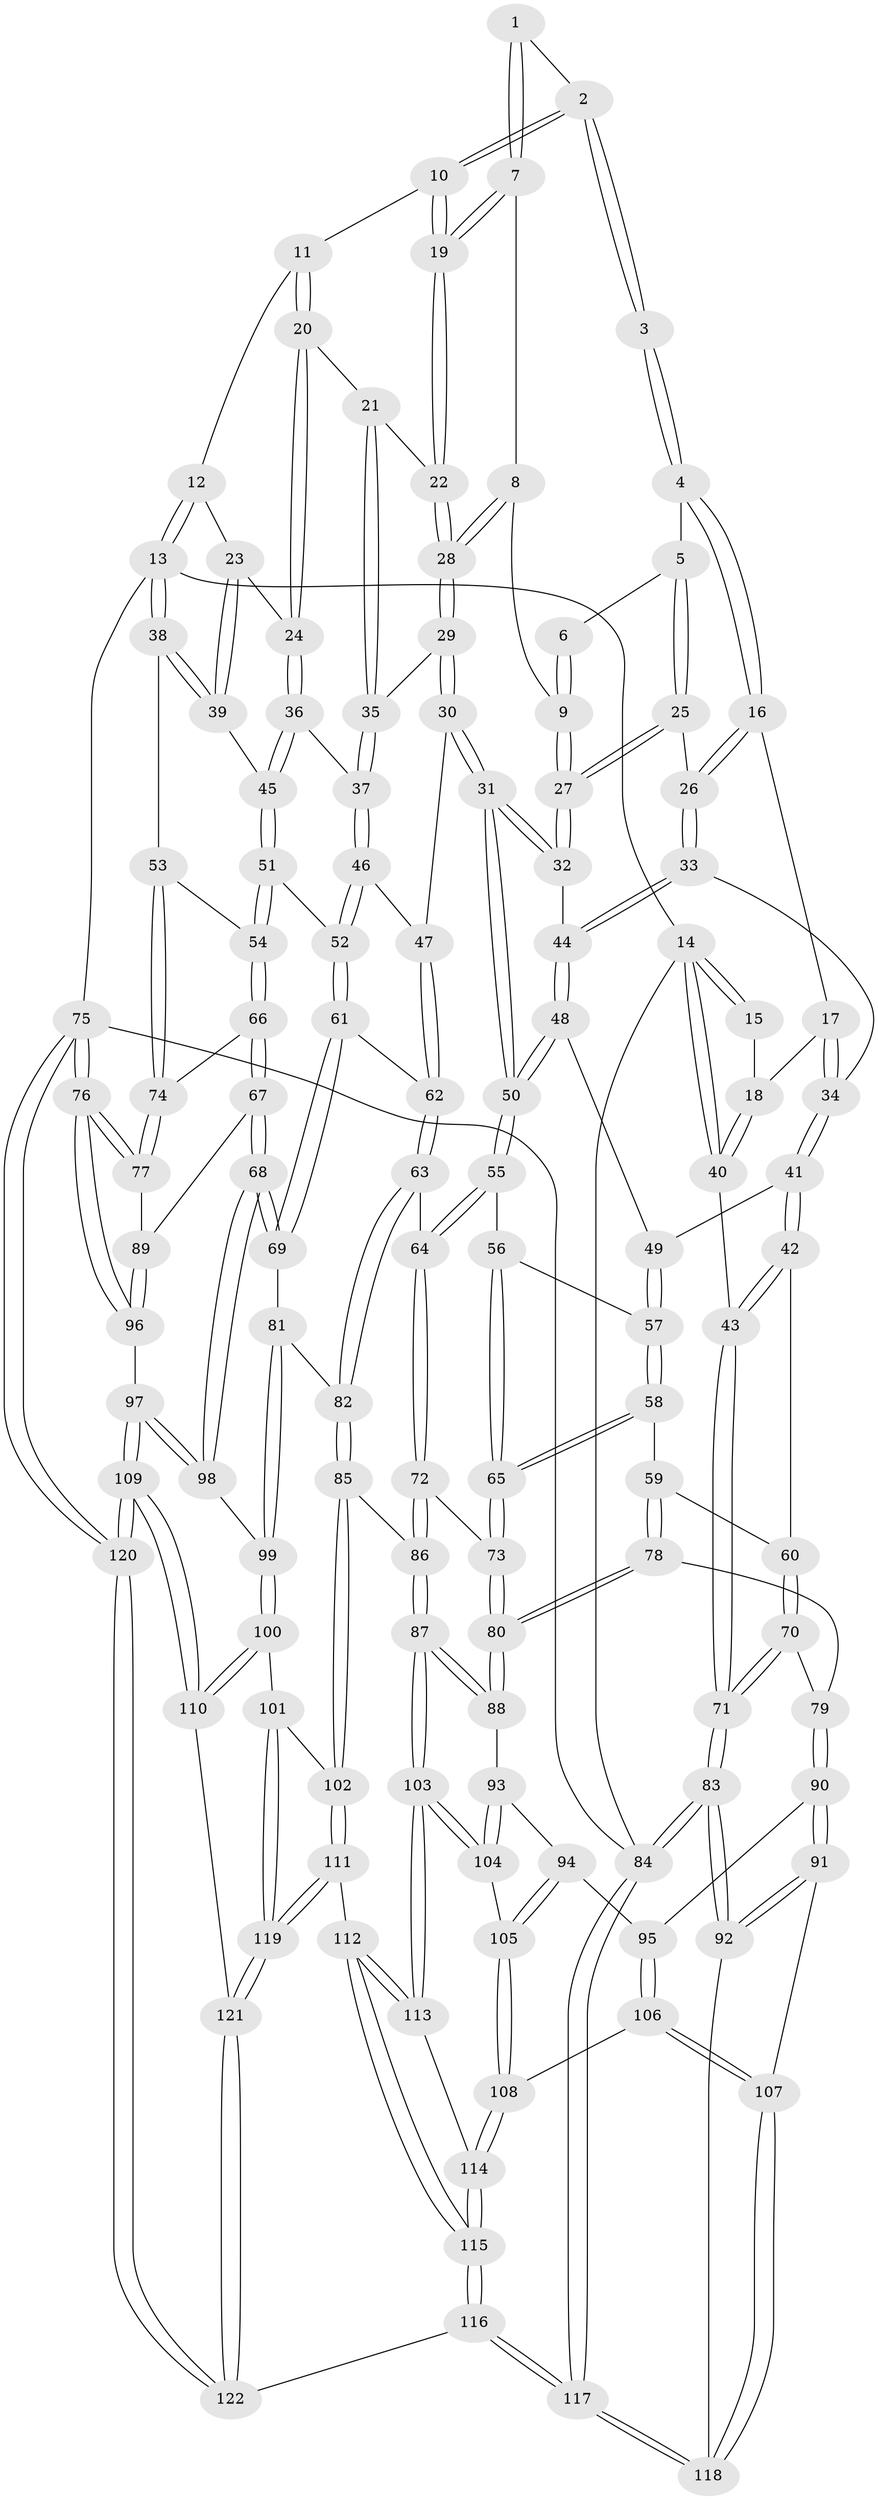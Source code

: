 // Generated by graph-tools (version 1.1) at 2025/51/03/09/25 03:51:00]
// undirected, 122 vertices, 302 edges
graph export_dot {
graph [start="1"]
  node [color=gray90,style=filled];
  1 [pos="+0.47414145300428195+0.04704139671630464"];
  2 [pos="+0.6253955682224637+0"];
  3 [pos="+0.27362009440232443+0"];
  4 [pos="+0.2704878524516047+0"];
  5 [pos="+0.35229392211226124+0.05303210820564279"];
  6 [pos="+0.47046984239924106+0.04783362175144222"];
  7 [pos="+0.4958336584956385+0.09985319497090991"];
  8 [pos="+0.4601898235080335+0.12136733671391348"];
  9 [pos="+0.4262658518071209+0.12343308800108871"];
  10 [pos="+0.6336673420017844+0"];
  11 [pos="+0.8176239904853815+0"];
  12 [pos="+0.8541983526614105+0"];
  13 [pos="+1+0"];
  14 [pos="+0+0"];
  15 [pos="+0.11455212480216595+0"];
  16 [pos="+0.17969301100032983+0.05916096929518609"];
  17 [pos="+0.11834413627846462+0.0967271130010256"];
  18 [pos="+0.04798317507197083+0.1151693559527973"];
  19 [pos="+0.5596044661713724+0.10381397033468623"];
  20 [pos="+0.6921249788538237+0.07683103194709849"];
  21 [pos="+0.6421638051280781+0.14144204101986418"];
  22 [pos="+0.5596735561323335+0.10397025576777547"];
  23 [pos="+0.8390053358698353+0.09591746749175961"];
  24 [pos="+0.7550893495406908+0.2123050028506252"];
  25 [pos="+0.36812792348961626+0.12391592270968946"];
  26 [pos="+0.23295670285810985+0.15612063588040542"];
  27 [pos="+0.3730784076113353+0.13145172015547407"];
  28 [pos="+0.5274690454554407+0.22118871973543985"];
  29 [pos="+0.5272994118651809+0.23277044760346124"];
  30 [pos="+0.5065678034304436+0.33286899124541564"];
  31 [pos="+0.4953901967827785+0.3364040845437224"];
  32 [pos="+0.3822815537894722+0.25907902787732084"];
  33 [pos="+0.2211612270420451+0.2453342403230079"];
  34 [pos="+0.18592247897943487+0.2542158681948105"];
  35 [pos="+0.6448485353555784+0.15201660991962151"];
  36 [pos="+0.7305808302751645+0.270173127419702"];
  37 [pos="+0.7197223547910295+0.27103193490701427"];
  38 [pos="+1+0.23049625142920596"];
  39 [pos="+0.9411782318438146+0.23141139325665794"];
  40 [pos="+0+0.2508192895534144"];
  41 [pos="+0.06164884948367513+0.32716554125538544"];
  42 [pos="+0.016691532556582768+0.3369662793189699"];
  43 [pos="+0+0.2896120454551947"];
  44 [pos="+0.2950951526056325+0.2767736504580473"];
  45 [pos="+0.8158476872994409+0.32331177267941763"];
  46 [pos="+0.5922608367014434+0.3384280897611045"];
  47 [pos="+0.5770384842759101+0.34288757508155854"];
  48 [pos="+0.263754404290654+0.38363798924111003"];
  49 [pos="+0.25250434659574894+0.4055606709267953"];
  50 [pos="+0.47431400686774455+0.3780015650179416"];
  51 [pos="+0.8429738186419055+0.40659944326594327"];
  52 [pos="+0.7512550886756255+0.4643079019686459"];
  53 [pos="+1+0.29067804598895874"];
  54 [pos="+0.8666380202926979+0.4252026339095694"];
  55 [pos="+0.45420655595938036+0.4270740060209405"];
  56 [pos="+0.33290893310793773+0.4517076136384003"];
  57 [pos="+0.25483378272107327+0.4150231901138108"];
  58 [pos="+0.2073979919481649+0.5049387933238536"];
  59 [pos="+0.1789239969189066+0.5110879209954532"];
  60 [pos="+0.11119567364523059+0.46500036865681477"];
  61 [pos="+0.7165753743969726+0.5175116116849271"];
  62 [pos="+0.6368164404720644+0.496948591956717"];
  63 [pos="+0.5799177720194577+0.5675651872863049"];
  64 [pos="+0.45645114812671195+0.4612796692159121"];
  65 [pos="+0.2920375511361691+0.5630017456174694"];
  66 [pos="+0.8879109745313478+0.47999740314187944"];
  67 [pos="+0.8843696571142092+0.6043905912789123"];
  68 [pos="+0.812283126455828+0.6420357254316493"];
  69 [pos="+0.7316975710794281+0.5648733840397605"];
  70 [pos="+0.04536654950013303+0.6091455962654112"];
  71 [pos="+0+0.6263758832985687"];
  72 [pos="+0.4092871812998855+0.5834421064061939"];
  73 [pos="+0.29277412866497204+0.564290622669999"];
  74 [pos="+1+0.49383736766632197"];
  75 [pos="+1+1"];
  76 [pos="+1+1"];
  77 [pos="+1+0.6492794908190649"];
  78 [pos="+0.13993299101988263+0.6175517114814199"];
  79 [pos="+0.1236407320725818+0.6281598697273915"];
  80 [pos="+0.25608675477003157+0.6442483899444426"];
  81 [pos="+0.591647460772005+0.636164316081177"];
  82 [pos="+0.5819424031125686+0.6329390195665031"];
  83 [pos="+0+0.7858572910554694"];
  84 [pos="+0+1"];
  85 [pos="+0.4696980062250297+0.6966302209729862"];
  86 [pos="+0.4519418816860979+0.6928541382644763"];
  87 [pos="+0.40611773199194195+0.7215825443309798"];
  88 [pos="+0.2587910131419888+0.6525408449016141"];
  89 [pos="+0.9163536013696434+0.6166199148289802"];
  90 [pos="+0.13391630394235218+0.7204082945531449"];
  91 [pos="+0.008378639436647356+0.792465340942879"];
  92 [pos="+0+0.802737167174084"];
  93 [pos="+0.24148924683903386+0.699367321701241"];
  94 [pos="+0.19420750056060765+0.7376222763169598"];
  95 [pos="+0.1698417464116521+0.7431645194207575"];
  96 [pos="+0.9440193903006187+0.8318843808905348"];
  97 [pos="+0.8136742132694768+0.8116650903483601"];
  98 [pos="+0.7831456534629999+0.7042622715565314"];
  99 [pos="+0.6759519942911403+0.70836364981288"];
  100 [pos="+0.6016294901847321+0.8388969527341575"];
  101 [pos="+0.5820627560430566+0.8343725905559793"];
  102 [pos="+0.5054757267516891+0.7523584218438978"];
  103 [pos="+0.3617777556452256+0.7840146703852808"];
  104 [pos="+0.313522953781188+0.7846891483415425"];
  105 [pos="+0.2723313843242209+0.8017448744203004"];
  106 [pos="+0.1711270481286746+0.8456807975912939"];
  107 [pos="+0.14850930267341206+0.8587344523740483"];
  108 [pos="+0.22595244674363843+0.8560273189856116"];
  109 [pos="+0.7139993606034218+0.9481113386620481"];
  110 [pos="+0.7110243958616389+0.9458673490928989"];
  111 [pos="+0.42504613825698373+0.9167041161642068"];
  112 [pos="+0.39875839842627203+0.8916338533268259"];
  113 [pos="+0.3724226751612436+0.8512970365993128"];
  114 [pos="+0.2575798774954801+0.9068235768025307"];
  115 [pos="+0.2586939233513268+0.9667128636986156"];
  116 [pos="+0.20098530732246161+1"];
  117 [pos="+0.2002368683431627+1"];
  118 [pos="+0.12034457312312852+0.956879850612232"];
  119 [pos="+0.4457502837577093+0.945665096831763"];
  120 [pos="+0.7697026540345455+1"];
  121 [pos="+0.44644363457798447+0.9579559113259969"];
  122 [pos="+0.41514890360095563+1"];
  1 -- 2;
  1 -- 7;
  1 -- 7;
  2 -- 3;
  2 -- 3;
  2 -- 10;
  2 -- 10;
  3 -- 4;
  3 -- 4;
  4 -- 5;
  4 -- 16;
  4 -- 16;
  5 -- 6;
  5 -- 25;
  5 -- 25;
  6 -- 9;
  6 -- 9;
  7 -- 8;
  7 -- 19;
  7 -- 19;
  8 -- 9;
  8 -- 28;
  8 -- 28;
  9 -- 27;
  9 -- 27;
  10 -- 11;
  10 -- 19;
  10 -- 19;
  11 -- 12;
  11 -- 20;
  11 -- 20;
  12 -- 13;
  12 -- 13;
  12 -- 23;
  13 -- 14;
  13 -- 38;
  13 -- 38;
  13 -- 75;
  14 -- 15;
  14 -- 15;
  14 -- 40;
  14 -- 40;
  14 -- 84;
  15 -- 18;
  16 -- 17;
  16 -- 26;
  16 -- 26;
  17 -- 18;
  17 -- 34;
  17 -- 34;
  18 -- 40;
  18 -- 40;
  19 -- 22;
  19 -- 22;
  20 -- 21;
  20 -- 24;
  20 -- 24;
  21 -- 22;
  21 -- 35;
  21 -- 35;
  22 -- 28;
  22 -- 28;
  23 -- 24;
  23 -- 39;
  23 -- 39;
  24 -- 36;
  24 -- 36;
  25 -- 26;
  25 -- 27;
  25 -- 27;
  26 -- 33;
  26 -- 33;
  27 -- 32;
  27 -- 32;
  28 -- 29;
  28 -- 29;
  29 -- 30;
  29 -- 30;
  29 -- 35;
  30 -- 31;
  30 -- 31;
  30 -- 47;
  31 -- 32;
  31 -- 32;
  31 -- 50;
  31 -- 50;
  32 -- 44;
  33 -- 34;
  33 -- 44;
  33 -- 44;
  34 -- 41;
  34 -- 41;
  35 -- 37;
  35 -- 37;
  36 -- 37;
  36 -- 45;
  36 -- 45;
  37 -- 46;
  37 -- 46;
  38 -- 39;
  38 -- 39;
  38 -- 53;
  39 -- 45;
  40 -- 43;
  41 -- 42;
  41 -- 42;
  41 -- 49;
  42 -- 43;
  42 -- 43;
  42 -- 60;
  43 -- 71;
  43 -- 71;
  44 -- 48;
  44 -- 48;
  45 -- 51;
  45 -- 51;
  46 -- 47;
  46 -- 52;
  46 -- 52;
  47 -- 62;
  47 -- 62;
  48 -- 49;
  48 -- 50;
  48 -- 50;
  49 -- 57;
  49 -- 57;
  50 -- 55;
  50 -- 55;
  51 -- 52;
  51 -- 54;
  51 -- 54;
  52 -- 61;
  52 -- 61;
  53 -- 54;
  53 -- 74;
  53 -- 74;
  54 -- 66;
  54 -- 66;
  55 -- 56;
  55 -- 64;
  55 -- 64;
  56 -- 57;
  56 -- 65;
  56 -- 65;
  57 -- 58;
  57 -- 58;
  58 -- 59;
  58 -- 65;
  58 -- 65;
  59 -- 60;
  59 -- 78;
  59 -- 78;
  60 -- 70;
  60 -- 70;
  61 -- 62;
  61 -- 69;
  61 -- 69;
  62 -- 63;
  62 -- 63;
  63 -- 64;
  63 -- 82;
  63 -- 82;
  64 -- 72;
  64 -- 72;
  65 -- 73;
  65 -- 73;
  66 -- 67;
  66 -- 67;
  66 -- 74;
  67 -- 68;
  67 -- 68;
  67 -- 89;
  68 -- 69;
  68 -- 69;
  68 -- 98;
  68 -- 98;
  69 -- 81;
  70 -- 71;
  70 -- 71;
  70 -- 79;
  71 -- 83;
  71 -- 83;
  72 -- 73;
  72 -- 86;
  72 -- 86;
  73 -- 80;
  73 -- 80;
  74 -- 77;
  74 -- 77;
  75 -- 76;
  75 -- 76;
  75 -- 120;
  75 -- 120;
  75 -- 84;
  76 -- 77;
  76 -- 77;
  76 -- 96;
  76 -- 96;
  77 -- 89;
  78 -- 79;
  78 -- 80;
  78 -- 80;
  79 -- 90;
  79 -- 90;
  80 -- 88;
  80 -- 88;
  81 -- 82;
  81 -- 99;
  81 -- 99;
  82 -- 85;
  82 -- 85;
  83 -- 84;
  83 -- 84;
  83 -- 92;
  83 -- 92;
  84 -- 117;
  84 -- 117;
  85 -- 86;
  85 -- 102;
  85 -- 102;
  86 -- 87;
  86 -- 87;
  87 -- 88;
  87 -- 88;
  87 -- 103;
  87 -- 103;
  88 -- 93;
  89 -- 96;
  89 -- 96;
  90 -- 91;
  90 -- 91;
  90 -- 95;
  91 -- 92;
  91 -- 92;
  91 -- 107;
  92 -- 118;
  93 -- 94;
  93 -- 104;
  93 -- 104;
  94 -- 95;
  94 -- 105;
  94 -- 105;
  95 -- 106;
  95 -- 106;
  96 -- 97;
  97 -- 98;
  97 -- 98;
  97 -- 109;
  97 -- 109;
  98 -- 99;
  99 -- 100;
  99 -- 100;
  100 -- 101;
  100 -- 110;
  100 -- 110;
  101 -- 102;
  101 -- 119;
  101 -- 119;
  102 -- 111;
  102 -- 111;
  103 -- 104;
  103 -- 104;
  103 -- 113;
  103 -- 113;
  104 -- 105;
  105 -- 108;
  105 -- 108;
  106 -- 107;
  106 -- 107;
  106 -- 108;
  107 -- 118;
  107 -- 118;
  108 -- 114;
  108 -- 114;
  109 -- 110;
  109 -- 110;
  109 -- 120;
  109 -- 120;
  110 -- 121;
  111 -- 112;
  111 -- 119;
  111 -- 119;
  112 -- 113;
  112 -- 113;
  112 -- 115;
  112 -- 115;
  113 -- 114;
  114 -- 115;
  114 -- 115;
  115 -- 116;
  115 -- 116;
  116 -- 117;
  116 -- 117;
  116 -- 122;
  117 -- 118;
  117 -- 118;
  119 -- 121;
  119 -- 121;
  120 -- 122;
  120 -- 122;
  121 -- 122;
  121 -- 122;
}
